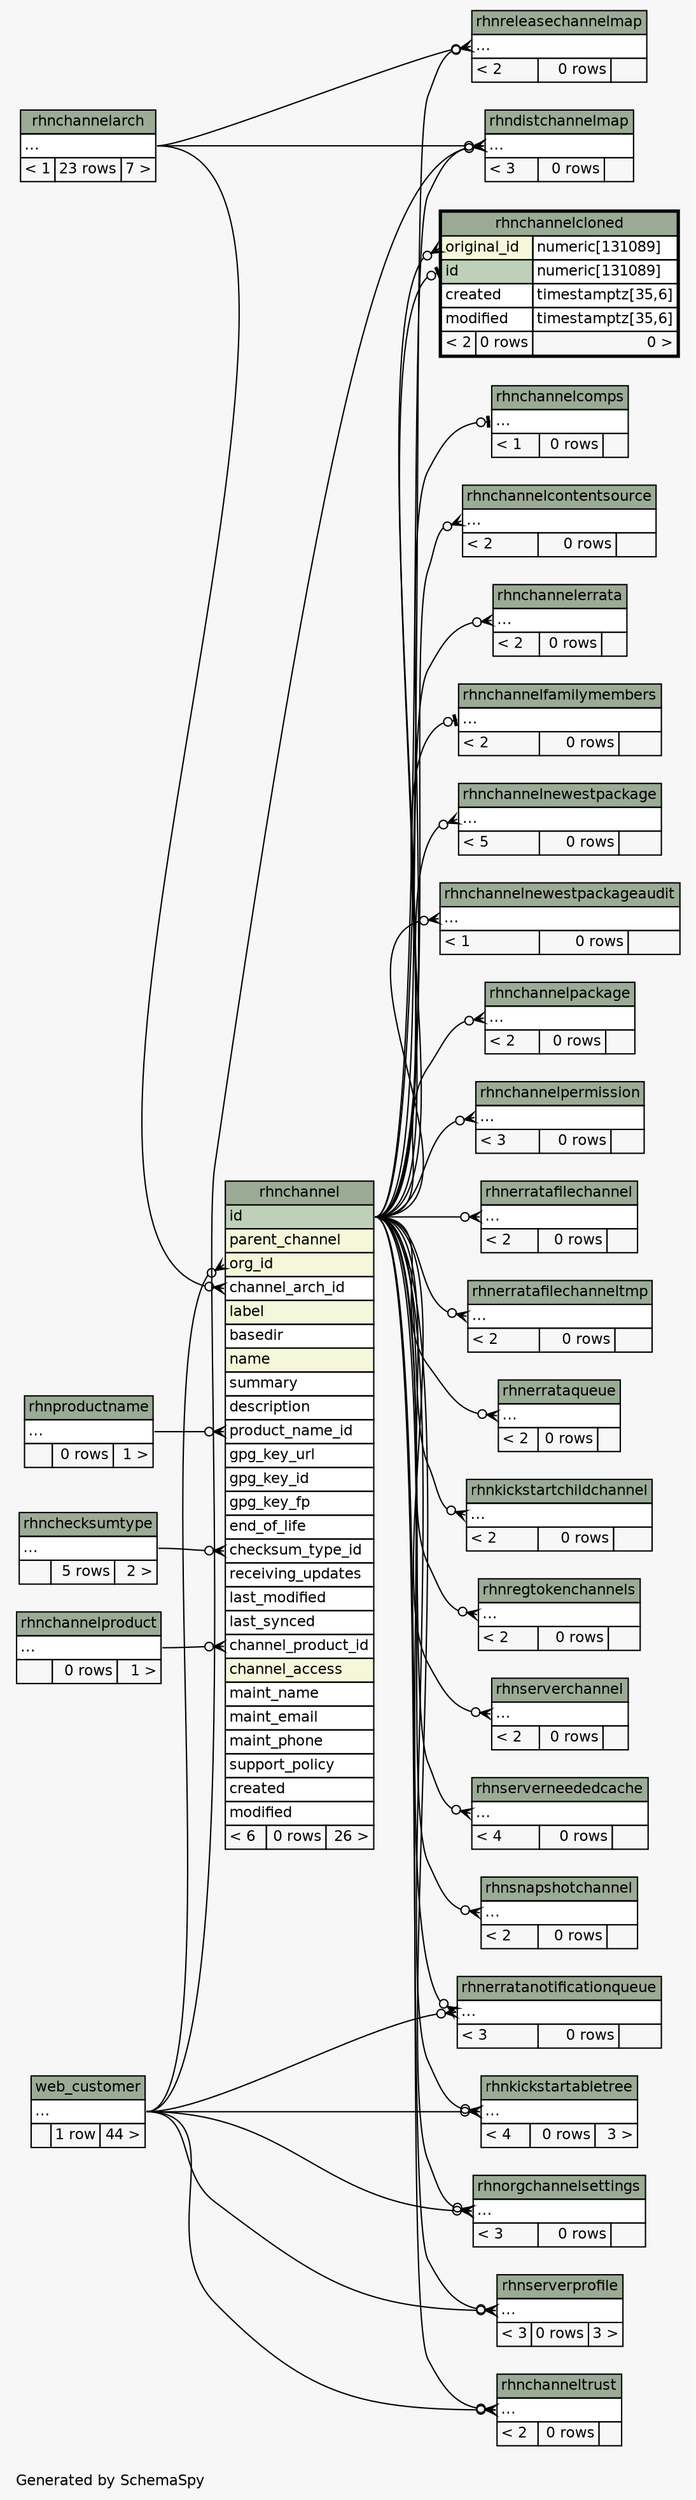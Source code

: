 // dot 2.26.0 on Linux 2.6.32-696.6.3.el6.x86_64
// SchemaSpy rev 590
digraph "twoDegreesRelationshipsDiagram" {
  graph [
    rankdir="RL"
    bgcolor="#f7f7f7"
    label="\nGenerated by SchemaSpy"
    labeljust="l"
    nodesep="0.18"
    ranksep="0.46"
    fontname="Helvetica"
    fontsize="11"
  ];
  node [
    fontname="Helvetica"
    fontsize="11"
    shape="plaintext"
  ];
  edge [
    arrowsize="0.8"
  ];
  "rhnchannel":"channel_arch_id":w -> "rhnchannelarch":"elipses":e [arrowhead=none dir=back arrowtail=crowodot];
  "rhnchannel":"channel_product_id":w -> "rhnchannelproduct":"elipses":e [arrowhead=none dir=back arrowtail=crowodot];
  "rhnchannel":"checksum_type_id":w -> "rhnchecksumtype":"elipses":e [arrowhead=none dir=back arrowtail=crowodot];
  "rhnchannel":"org_id":w -> "web_customer":"elipses":e [arrowhead=none dir=back arrowtail=crowodot];
  "rhnchannel":"product_name_id":w -> "rhnproductname":"elipses":e [arrowhead=none dir=back arrowtail=crowodot];
  "rhnchannelcloned":"id":w -> "rhnchannel":"id":e [arrowhead=none dir=back arrowtail=teeodot];
  "rhnchannelcloned":"original_id":w -> "rhnchannel":"id":e [arrowhead=none dir=back arrowtail=crowodot];
  "rhnchannelcomps":"elipses":w -> "rhnchannel":"id":e [arrowhead=none dir=back arrowtail=teeodot];
  "rhnchannelcontentsource":"elipses":w -> "rhnchannel":"id":e [arrowhead=none dir=back arrowtail=crowodot];
  "rhnchannelerrata":"elipses":w -> "rhnchannel":"id":e [arrowhead=none dir=back arrowtail=crowodot];
  "rhnchannelfamilymembers":"elipses":w -> "rhnchannel":"id":e [arrowhead=none dir=back arrowtail=teeodot];
  "rhnchannelnewestpackage":"elipses":w -> "rhnchannel":"id":e [arrowhead=none dir=back arrowtail=crowodot];
  "rhnchannelnewestpackageaudit":"elipses":w -> "rhnchannel":"id":e [arrowhead=none dir=back arrowtail=crowodot];
  "rhnchannelpackage":"elipses":w -> "rhnchannel":"id":e [arrowhead=none dir=back arrowtail=crowodot];
  "rhnchannelpermission":"elipses":w -> "rhnchannel":"id":e [arrowhead=none dir=back arrowtail=crowodot];
  "rhnchanneltrust":"elipses":w -> "rhnchannel":"id":e [arrowhead=none dir=back arrowtail=crowodot];
  "rhnchanneltrust":"elipses":w -> "web_customer":"elipses":e [arrowhead=none dir=back arrowtail=crowodot];
  "rhndistchannelmap":"elipses":w -> "rhnchannelarch":"elipses":e [arrowhead=none dir=back arrowtail=crowodot];
  "rhndistchannelmap":"elipses":w -> "rhnchannel":"id":e [arrowhead=none dir=back arrowtail=crowodot];
  "rhndistchannelmap":"elipses":w -> "web_customer":"elipses":e [arrowhead=none dir=back arrowtail=crowodot];
  "rhnerratafilechannel":"elipses":w -> "rhnchannel":"id":e [arrowhead=none dir=back arrowtail=crowodot];
  "rhnerratafilechanneltmp":"elipses":w -> "rhnchannel":"id":e [arrowhead=none dir=back arrowtail=crowodot];
  "rhnerratanotificationqueue":"elipses":w -> "rhnchannel":"id":e [arrowhead=none dir=back arrowtail=crowodot];
  "rhnerratanotificationqueue":"elipses":w -> "web_customer":"elipses":e [arrowhead=none dir=back arrowtail=crowodot];
  "rhnerrataqueue":"elipses":w -> "rhnchannel":"id":e [arrowhead=none dir=back arrowtail=crowodot];
  "rhnkickstartabletree":"elipses":w -> "rhnchannel":"id":e [arrowhead=none dir=back arrowtail=crowodot];
  "rhnkickstartabletree":"elipses":w -> "web_customer":"elipses":e [arrowhead=none dir=back arrowtail=crowodot];
  "rhnkickstartchildchannel":"elipses":w -> "rhnchannel":"id":e [arrowhead=none dir=back arrowtail=crowodot];
  "rhnorgchannelsettings":"elipses":w -> "rhnchannel":"id":e [arrowhead=none dir=back arrowtail=crowodot];
  "rhnorgchannelsettings":"elipses":w -> "web_customer":"elipses":e [arrowhead=none dir=back arrowtail=crowodot];
  "rhnregtokenchannels":"elipses":w -> "rhnchannel":"id":e [arrowhead=none dir=back arrowtail=crowodot];
  "rhnreleasechannelmap":"elipses":w -> "rhnchannelarch":"elipses":e [arrowhead=none dir=back arrowtail=crowodot];
  "rhnreleasechannelmap":"elipses":w -> "rhnchannel":"id":e [arrowhead=none dir=back arrowtail=crowodot];
  "rhnserverchannel":"elipses":w -> "rhnchannel":"id":e [arrowhead=none dir=back arrowtail=crowodot];
  "rhnserverneededcache":"elipses":w -> "rhnchannel":"id":e [arrowhead=none dir=back arrowtail=crowodot];
  "rhnserverprofile":"elipses":w -> "rhnchannel":"id":e [arrowhead=none dir=back arrowtail=crowodot];
  "rhnserverprofile":"elipses":w -> "web_customer":"elipses":e [arrowhead=none dir=back arrowtail=crowodot];
  "rhnsnapshotchannel":"elipses":w -> "rhnchannel":"id":e [arrowhead=none dir=back arrowtail=crowodot];
  "rhnchannel" [
    label=<
    <TABLE BORDER="0" CELLBORDER="1" CELLSPACING="0" BGCOLOR="#ffffff">
      <TR><TD COLSPAN="3" BGCOLOR="#9bab96" ALIGN="CENTER">rhnchannel</TD></TR>
      <TR><TD PORT="id" COLSPAN="3" BGCOLOR="#bed1b8" ALIGN="LEFT">id</TD></TR>
      <TR><TD PORT="parent_channel" COLSPAN="3" BGCOLOR="#f4f7da" ALIGN="LEFT">parent_channel</TD></TR>
      <TR><TD PORT="org_id" COLSPAN="3" BGCOLOR="#f4f7da" ALIGN="LEFT">org_id</TD></TR>
      <TR><TD PORT="channel_arch_id" COLSPAN="3" ALIGN="LEFT">channel_arch_id</TD></TR>
      <TR><TD PORT="label" COLSPAN="3" BGCOLOR="#f4f7da" ALIGN="LEFT">label</TD></TR>
      <TR><TD PORT="basedir" COLSPAN="3" ALIGN="LEFT">basedir</TD></TR>
      <TR><TD PORT="name" COLSPAN="3" BGCOLOR="#f4f7da" ALIGN="LEFT">name</TD></TR>
      <TR><TD PORT="summary" COLSPAN="3" ALIGN="LEFT">summary</TD></TR>
      <TR><TD PORT="description" COLSPAN="3" ALIGN="LEFT">description</TD></TR>
      <TR><TD PORT="product_name_id" COLSPAN="3" ALIGN="LEFT">product_name_id</TD></TR>
      <TR><TD PORT="gpg_key_url" COLSPAN="3" ALIGN="LEFT">gpg_key_url</TD></TR>
      <TR><TD PORT="gpg_key_id" COLSPAN="3" ALIGN="LEFT">gpg_key_id</TD></TR>
      <TR><TD PORT="gpg_key_fp" COLSPAN="3" ALIGN="LEFT">gpg_key_fp</TD></TR>
      <TR><TD PORT="end_of_life" COLSPAN="3" ALIGN="LEFT">end_of_life</TD></TR>
      <TR><TD PORT="checksum_type_id" COLSPAN="3" ALIGN="LEFT">checksum_type_id</TD></TR>
      <TR><TD PORT="receiving_updates" COLSPAN="3" ALIGN="LEFT">receiving_updates</TD></TR>
      <TR><TD PORT="last_modified" COLSPAN="3" ALIGN="LEFT">last_modified</TD></TR>
      <TR><TD PORT="last_synced" COLSPAN="3" ALIGN="LEFT">last_synced</TD></TR>
      <TR><TD PORT="channel_product_id" COLSPAN="3" ALIGN="LEFT">channel_product_id</TD></TR>
      <TR><TD PORT="channel_access" COLSPAN="3" BGCOLOR="#f4f7da" ALIGN="LEFT">channel_access</TD></TR>
      <TR><TD PORT="maint_name" COLSPAN="3" ALIGN="LEFT">maint_name</TD></TR>
      <TR><TD PORT="maint_email" COLSPAN="3" ALIGN="LEFT">maint_email</TD></TR>
      <TR><TD PORT="maint_phone" COLSPAN="3" ALIGN="LEFT">maint_phone</TD></TR>
      <TR><TD PORT="support_policy" COLSPAN="3" ALIGN="LEFT">support_policy</TD></TR>
      <TR><TD PORT="created" COLSPAN="3" ALIGN="LEFT">created</TD></TR>
      <TR><TD PORT="modified" COLSPAN="3" ALIGN="LEFT">modified</TD></TR>
      <TR><TD ALIGN="LEFT" BGCOLOR="#f7f7f7">&lt; 6</TD><TD ALIGN="RIGHT" BGCOLOR="#f7f7f7">0 rows</TD><TD ALIGN="RIGHT" BGCOLOR="#f7f7f7">26 &gt;</TD></TR>
    </TABLE>>
    URL="rhnchannel.html"
    tooltip="rhnchannel"
  ];
  "rhnchannelarch" [
    label=<
    <TABLE BORDER="0" CELLBORDER="1" CELLSPACING="0" BGCOLOR="#ffffff">
      <TR><TD COLSPAN="3" BGCOLOR="#9bab96" ALIGN="CENTER">rhnchannelarch</TD></TR>
      <TR><TD PORT="elipses" COLSPAN="3" ALIGN="LEFT">...</TD></TR>
      <TR><TD ALIGN="LEFT" BGCOLOR="#f7f7f7">&lt; 1</TD><TD ALIGN="RIGHT" BGCOLOR="#f7f7f7">23 rows</TD><TD ALIGN="RIGHT" BGCOLOR="#f7f7f7">7 &gt;</TD></TR>
    </TABLE>>
    URL="rhnchannelarch.html"
    tooltip="rhnchannelarch"
  ];
  "rhnchannelcloned" [
    label=<
    <TABLE BORDER="2" CELLBORDER="1" CELLSPACING="0" BGCOLOR="#ffffff">
      <TR><TD COLSPAN="3" BGCOLOR="#9bab96" ALIGN="CENTER">rhnchannelcloned</TD></TR>
      <TR><TD PORT="original_id" COLSPAN="2" BGCOLOR="#f4f7da" ALIGN="LEFT">original_id</TD><TD PORT="original_id.type" ALIGN="LEFT">numeric[131089]</TD></TR>
      <TR><TD PORT="id" COLSPAN="2" BGCOLOR="#bed1b8" ALIGN="LEFT">id</TD><TD PORT="id.type" ALIGN="LEFT">numeric[131089]</TD></TR>
      <TR><TD PORT="created" COLSPAN="2" ALIGN="LEFT">created</TD><TD PORT="created.type" ALIGN="LEFT">timestamptz[35,6]</TD></TR>
      <TR><TD PORT="modified" COLSPAN="2" ALIGN="LEFT">modified</TD><TD PORT="modified.type" ALIGN="LEFT">timestamptz[35,6]</TD></TR>
      <TR><TD ALIGN="LEFT" BGCOLOR="#f7f7f7">&lt; 2</TD><TD ALIGN="RIGHT" BGCOLOR="#f7f7f7">0 rows</TD><TD ALIGN="RIGHT" BGCOLOR="#f7f7f7">0 &gt;</TD></TR>
    </TABLE>>
    URL="rhnchannelcloned.html"
    tooltip="rhnchannelcloned"
  ];
  "rhnchannelcomps" [
    label=<
    <TABLE BORDER="0" CELLBORDER="1" CELLSPACING="0" BGCOLOR="#ffffff">
      <TR><TD COLSPAN="3" BGCOLOR="#9bab96" ALIGN="CENTER">rhnchannelcomps</TD></TR>
      <TR><TD PORT="elipses" COLSPAN="3" ALIGN="LEFT">...</TD></TR>
      <TR><TD ALIGN="LEFT" BGCOLOR="#f7f7f7">&lt; 1</TD><TD ALIGN="RIGHT" BGCOLOR="#f7f7f7">0 rows</TD><TD ALIGN="RIGHT" BGCOLOR="#f7f7f7">  </TD></TR>
    </TABLE>>
    URL="rhnchannelcomps.html"
    tooltip="rhnchannelcomps"
  ];
  "rhnchannelcontentsource" [
    label=<
    <TABLE BORDER="0" CELLBORDER="1" CELLSPACING="0" BGCOLOR="#ffffff">
      <TR><TD COLSPAN="3" BGCOLOR="#9bab96" ALIGN="CENTER">rhnchannelcontentsource</TD></TR>
      <TR><TD PORT="elipses" COLSPAN="3" ALIGN="LEFT">...</TD></TR>
      <TR><TD ALIGN="LEFT" BGCOLOR="#f7f7f7">&lt; 2</TD><TD ALIGN="RIGHT" BGCOLOR="#f7f7f7">0 rows</TD><TD ALIGN="RIGHT" BGCOLOR="#f7f7f7">  </TD></TR>
    </TABLE>>
    URL="rhnchannelcontentsource.html"
    tooltip="rhnchannelcontentsource"
  ];
  "rhnchannelerrata" [
    label=<
    <TABLE BORDER="0" CELLBORDER="1" CELLSPACING="0" BGCOLOR="#ffffff">
      <TR><TD COLSPAN="3" BGCOLOR="#9bab96" ALIGN="CENTER">rhnchannelerrata</TD></TR>
      <TR><TD PORT="elipses" COLSPAN="3" ALIGN="LEFT">...</TD></TR>
      <TR><TD ALIGN="LEFT" BGCOLOR="#f7f7f7">&lt; 2</TD><TD ALIGN="RIGHT" BGCOLOR="#f7f7f7">0 rows</TD><TD ALIGN="RIGHT" BGCOLOR="#f7f7f7">  </TD></TR>
    </TABLE>>
    URL="rhnchannelerrata.html"
    tooltip="rhnchannelerrata"
  ];
  "rhnchannelfamilymembers" [
    label=<
    <TABLE BORDER="0" CELLBORDER="1" CELLSPACING="0" BGCOLOR="#ffffff">
      <TR><TD COLSPAN="3" BGCOLOR="#9bab96" ALIGN="CENTER">rhnchannelfamilymembers</TD></TR>
      <TR><TD PORT="elipses" COLSPAN="3" ALIGN="LEFT">...</TD></TR>
      <TR><TD ALIGN="LEFT" BGCOLOR="#f7f7f7">&lt; 2</TD><TD ALIGN="RIGHT" BGCOLOR="#f7f7f7">0 rows</TD><TD ALIGN="RIGHT" BGCOLOR="#f7f7f7">  </TD></TR>
    </TABLE>>
    URL="rhnchannelfamilymembers.html"
    tooltip="rhnchannelfamilymembers"
  ];
  "rhnchannelnewestpackage" [
    label=<
    <TABLE BORDER="0" CELLBORDER="1" CELLSPACING="0" BGCOLOR="#ffffff">
      <TR><TD COLSPAN="3" BGCOLOR="#9bab96" ALIGN="CENTER">rhnchannelnewestpackage</TD></TR>
      <TR><TD PORT="elipses" COLSPAN="3" ALIGN="LEFT">...</TD></TR>
      <TR><TD ALIGN="LEFT" BGCOLOR="#f7f7f7">&lt; 5</TD><TD ALIGN="RIGHT" BGCOLOR="#f7f7f7">0 rows</TD><TD ALIGN="RIGHT" BGCOLOR="#f7f7f7">  </TD></TR>
    </TABLE>>
    URL="rhnchannelnewestpackage.html"
    tooltip="rhnchannelnewestpackage"
  ];
  "rhnchannelnewestpackageaudit" [
    label=<
    <TABLE BORDER="0" CELLBORDER="1" CELLSPACING="0" BGCOLOR="#ffffff">
      <TR><TD COLSPAN="3" BGCOLOR="#9bab96" ALIGN="CENTER">rhnchannelnewestpackageaudit</TD></TR>
      <TR><TD PORT="elipses" COLSPAN="3" ALIGN="LEFT">...</TD></TR>
      <TR><TD ALIGN="LEFT" BGCOLOR="#f7f7f7">&lt; 1</TD><TD ALIGN="RIGHT" BGCOLOR="#f7f7f7">0 rows</TD><TD ALIGN="RIGHT" BGCOLOR="#f7f7f7">  </TD></TR>
    </TABLE>>
    URL="rhnchannelnewestpackageaudit.html"
    tooltip="rhnchannelnewestpackageaudit"
  ];
  "rhnchannelpackage" [
    label=<
    <TABLE BORDER="0" CELLBORDER="1" CELLSPACING="0" BGCOLOR="#ffffff">
      <TR><TD COLSPAN="3" BGCOLOR="#9bab96" ALIGN="CENTER">rhnchannelpackage</TD></TR>
      <TR><TD PORT="elipses" COLSPAN="3" ALIGN="LEFT">...</TD></TR>
      <TR><TD ALIGN="LEFT" BGCOLOR="#f7f7f7">&lt; 2</TD><TD ALIGN="RIGHT" BGCOLOR="#f7f7f7">0 rows</TD><TD ALIGN="RIGHT" BGCOLOR="#f7f7f7">  </TD></TR>
    </TABLE>>
    URL="rhnchannelpackage.html"
    tooltip="rhnchannelpackage"
  ];
  "rhnchannelpermission" [
    label=<
    <TABLE BORDER="0" CELLBORDER="1" CELLSPACING="0" BGCOLOR="#ffffff">
      <TR><TD COLSPAN="3" BGCOLOR="#9bab96" ALIGN="CENTER">rhnchannelpermission</TD></TR>
      <TR><TD PORT="elipses" COLSPAN="3" ALIGN="LEFT">...</TD></TR>
      <TR><TD ALIGN="LEFT" BGCOLOR="#f7f7f7">&lt; 3</TD><TD ALIGN="RIGHT" BGCOLOR="#f7f7f7">0 rows</TD><TD ALIGN="RIGHT" BGCOLOR="#f7f7f7">  </TD></TR>
    </TABLE>>
    URL="rhnchannelpermission.html"
    tooltip="rhnchannelpermission"
  ];
  "rhnchannelproduct" [
    label=<
    <TABLE BORDER="0" CELLBORDER="1" CELLSPACING="0" BGCOLOR="#ffffff">
      <TR><TD COLSPAN="3" BGCOLOR="#9bab96" ALIGN="CENTER">rhnchannelproduct</TD></TR>
      <TR><TD PORT="elipses" COLSPAN="3" ALIGN="LEFT">...</TD></TR>
      <TR><TD ALIGN="LEFT" BGCOLOR="#f7f7f7">  </TD><TD ALIGN="RIGHT" BGCOLOR="#f7f7f7">0 rows</TD><TD ALIGN="RIGHT" BGCOLOR="#f7f7f7">1 &gt;</TD></TR>
    </TABLE>>
    URL="rhnchannelproduct.html"
    tooltip="rhnchannelproduct"
  ];
  "rhnchanneltrust" [
    label=<
    <TABLE BORDER="0" CELLBORDER="1" CELLSPACING="0" BGCOLOR="#ffffff">
      <TR><TD COLSPAN="3" BGCOLOR="#9bab96" ALIGN="CENTER">rhnchanneltrust</TD></TR>
      <TR><TD PORT="elipses" COLSPAN="3" ALIGN="LEFT">...</TD></TR>
      <TR><TD ALIGN="LEFT" BGCOLOR="#f7f7f7">&lt; 2</TD><TD ALIGN="RIGHT" BGCOLOR="#f7f7f7">0 rows</TD><TD ALIGN="RIGHT" BGCOLOR="#f7f7f7">  </TD></TR>
    </TABLE>>
    URL="rhnchanneltrust.html"
    tooltip="rhnchanneltrust"
  ];
  "rhnchecksumtype" [
    label=<
    <TABLE BORDER="0" CELLBORDER="1" CELLSPACING="0" BGCOLOR="#ffffff">
      <TR><TD COLSPAN="3" BGCOLOR="#9bab96" ALIGN="CENTER">rhnchecksumtype</TD></TR>
      <TR><TD PORT="elipses" COLSPAN="3" ALIGN="LEFT">...</TD></TR>
      <TR><TD ALIGN="LEFT" BGCOLOR="#f7f7f7">  </TD><TD ALIGN="RIGHT" BGCOLOR="#f7f7f7">5 rows</TD><TD ALIGN="RIGHT" BGCOLOR="#f7f7f7">2 &gt;</TD></TR>
    </TABLE>>
    URL="rhnchecksumtype.html"
    tooltip="rhnchecksumtype"
  ];
  "rhndistchannelmap" [
    label=<
    <TABLE BORDER="0" CELLBORDER="1" CELLSPACING="0" BGCOLOR="#ffffff">
      <TR><TD COLSPAN="3" BGCOLOR="#9bab96" ALIGN="CENTER">rhndistchannelmap</TD></TR>
      <TR><TD PORT="elipses" COLSPAN="3" ALIGN="LEFT">...</TD></TR>
      <TR><TD ALIGN="LEFT" BGCOLOR="#f7f7f7">&lt; 3</TD><TD ALIGN="RIGHT" BGCOLOR="#f7f7f7">0 rows</TD><TD ALIGN="RIGHT" BGCOLOR="#f7f7f7">  </TD></TR>
    </TABLE>>
    URL="rhndistchannelmap.html"
    tooltip="rhndistchannelmap"
  ];
  "rhnerratafilechannel" [
    label=<
    <TABLE BORDER="0" CELLBORDER="1" CELLSPACING="0" BGCOLOR="#ffffff">
      <TR><TD COLSPAN="3" BGCOLOR="#9bab96" ALIGN="CENTER">rhnerratafilechannel</TD></TR>
      <TR><TD PORT="elipses" COLSPAN="3" ALIGN="LEFT">...</TD></TR>
      <TR><TD ALIGN="LEFT" BGCOLOR="#f7f7f7">&lt; 2</TD><TD ALIGN="RIGHT" BGCOLOR="#f7f7f7">0 rows</TD><TD ALIGN="RIGHT" BGCOLOR="#f7f7f7">  </TD></TR>
    </TABLE>>
    URL="rhnerratafilechannel.html"
    tooltip="rhnerratafilechannel"
  ];
  "rhnerratafilechanneltmp" [
    label=<
    <TABLE BORDER="0" CELLBORDER="1" CELLSPACING="0" BGCOLOR="#ffffff">
      <TR><TD COLSPAN="3" BGCOLOR="#9bab96" ALIGN="CENTER">rhnerratafilechanneltmp</TD></TR>
      <TR><TD PORT="elipses" COLSPAN="3" ALIGN="LEFT">...</TD></TR>
      <TR><TD ALIGN="LEFT" BGCOLOR="#f7f7f7">&lt; 2</TD><TD ALIGN="RIGHT" BGCOLOR="#f7f7f7">0 rows</TD><TD ALIGN="RIGHT" BGCOLOR="#f7f7f7">  </TD></TR>
    </TABLE>>
    URL="rhnerratafilechanneltmp.html"
    tooltip="rhnerratafilechanneltmp"
  ];
  "rhnerratanotificationqueue" [
    label=<
    <TABLE BORDER="0" CELLBORDER="1" CELLSPACING="0" BGCOLOR="#ffffff">
      <TR><TD COLSPAN="3" BGCOLOR="#9bab96" ALIGN="CENTER">rhnerratanotificationqueue</TD></TR>
      <TR><TD PORT="elipses" COLSPAN="3" ALIGN="LEFT">...</TD></TR>
      <TR><TD ALIGN="LEFT" BGCOLOR="#f7f7f7">&lt; 3</TD><TD ALIGN="RIGHT" BGCOLOR="#f7f7f7">0 rows</TD><TD ALIGN="RIGHT" BGCOLOR="#f7f7f7">  </TD></TR>
    </TABLE>>
    URL="rhnerratanotificationqueue.html"
    tooltip="rhnerratanotificationqueue"
  ];
  "rhnerrataqueue" [
    label=<
    <TABLE BORDER="0" CELLBORDER="1" CELLSPACING="0" BGCOLOR="#ffffff">
      <TR><TD COLSPAN="3" BGCOLOR="#9bab96" ALIGN="CENTER">rhnerrataqueue</TD></TR>
      <TR><TD PORT="elipses" COLSPAN="3" ALIGN="LEFT">...</TD></TR>
      <TR><TD ALIGN="LEFT" BGCOLOR="#f7f7f7">&lt; 2</TD><TD ALIGN="RIGHT" BGCOLOR="#f7f7f7">0 rows</TD><TD ALIGN="RIGHT" BGCOLOR="#f7f7f7">  </TD></TR>
    </TABLE>>
    URL="rhnerrataqueue.html"
    tooltip="rhnerrataqueue"
  ];
  "rhnkickstartabletree" [
    label=<
    <TABLE BORDER="0" CELLBORDER="1" CELLSPACING="0" BGCOLOR="#ffffff">
      <TR><TD COLSPAN="3" BGCOLOR="#9bab96" ALIGN="CENTER">rhnkickstartabletree</TD></TR>
      <TR><TD PORT="elipses" COLSPAN="3" ALIGN="LEFT">...</TD></TR>
      <TR><TD ALIGN="LEFT" BGCOLOR="#f7f7f7">&lt; 4</TD><TD ALIGN="RIGHT" BGCOLOR="#f7f7f7">0 rows</TD><TD ALIGN="RIGHT" BGCOLOR="#f7f7f7">3 &gt;</TD></TR>
    </TABLE>>
    URL="rhnkickstartabletree.html"
    tooltip="rhnkickstartabletree"
  ];
  "rhnkickstartchildchannel" [
    label=<
    <TABLE BORDER="0" CELLBORDER="1" CELLSPACING="0" BGCOLOR="#ffffff">
      <TR><TD COLSPAN="3" BGCOLOR="#9bab96" ALIGN="CENTER">rhnkickstartchildchannel</TD></TR>
      <TR><TD PORT="elipses" COLSPAN="3" ALIGN="LEFT">...</TD></TR>
      <TR><TD ALIGN="LEFT" BGCOLOR="#f7f7f7">&lt; 2</TD><TD ALIGN="RIGHT" BGCOLOR="#f7f7f7">0 rows</TD><TD ALIGN="RIGHT" BGCOLOR="#f7f7f7">  </TD></TR>
    </TABLE>>
    URL="rhnkickstartchildchannel.html"
    tooltip="rhnkickstartchildchannel"
  ];
  "rhnorgchannelsettings" [
    label=<
    <TABLE BORDER="0" CELLBORDER="1" CELLSPACING="0" BGCOLOR="#ffffff">
      <TR><TD COLSPAN="3" BGCOLOR="#9bab96" ALIGN="CENTER">rhnorgchannelsettings</TD></TR>
      <TR><TD PORT="elipses" COLSPAN="3" ALIGN="LEFT">...</TD></TR>
      <TR><TD ALIGN="LEFT" BGCOLOR="#f7f7f7">&lt; 3</TD><TD ALIGN="RIGHT" BGCOLOR="#f7f7f7">0 rows</TD><TD ALIGN="RIGHT" BGCOLOR="#f7f7f7">  </TD></TR>
    </TABLE>>
    URL="rhnorgchannelsettings.html"
    tooltip="rhnorgchannelsettings"
  ];
  "rhnproductname" [
    label=<
    <TABLE BORDER="0" CELLBORDER="1" CELLSPACING="0" BGCOLOR="#ffffff">
      <TR><TD COLSPAN="3" BGCOLOR="#9bab96" ALIGN="CENTER">rhnproductname</TD></TR>
      <TR><TD PORT="elipses" COLSPAN="3" ALIGN="LEFT">...</TD></TR>
      <TR><TD ALIGN="LEFT" BGCOLOR="#f7f7f7">  </TD><TD ALIGN="RIGHT" BGCOLOR="#f7f7f7">0 rows</TD><TD ALIGN="RIGHT" BGCOLOR="#f7f7f7">1 &gt;</TD></TR>
    </TABLE>>
    URL="rhnproductname.html"
    tooltip="rhnproductname"
  ];
  "rhnregtokenchannels" [
    label=<
    <TABLE BORDER="0" CELLBORDER="1" CELLSPACING="0" BGCOLOR="#ffffff">
      <TR><TD COLSPAN="3" BGCOLOR="#9bab96" ALIGN="CENTER">rhnregtokenchannels</TD></TR>
      <TR><TD PORT="elipses" COLSPAN="3" ALIGN="LEFT">...</TD></TR>
      <TR><TD ALIGN="LEFT" BGCOLOR="#f7f7f7">&lt; 2</TD><TD ALIGN="RIGHT" BGCOLOR="#f7f7f7">0 rows</TD><TD ALIGN="RIGHT" BGCOLOR="#f7f7f7">  </TD></TR>
    </TABLE>>
    URL="rhnregtokenchannels.html"
    tooltip="rhnregtokenchannels"
  ];
  "rhnreleasechannelmap" [
    label=<
    <TABLE BORDER="0" CELLBORDER="1" CELLSPACING="0" BGCOLOR="#ffffff">
      <TR><TD COLSPAN="3" BGCOLOR="#9bab96" ALIGN="CENTER">rhnreleasechannelmap</TD></TR>
      <TR><TD PORT="elipses" COLSPAN="3" ALIGN="LEFT">...</TD></TR>
      <TR><TD ALIGN="LEFT" BGCOLOR="#f7f7f7">&lt; 2</TD><TD ALIGN="RIGHT" BGCOLOR="#f7f7f7">0 rows</TD><TD ALIGN="RIGHT" BGCOLOR="#f7f7f7">  </TD></TR>
    </TABLE>>
    URL="rhnreleasechannelmap.html"
    tooltip="rhnreleasechannelmap"
  ];
  "rhnserverchannel" [
    label=<
    <TABLE BORDER="0" CELLBORDER="1" CELLSPACING="0" BGCOLOR="#ffffff">
      <TR><TD COLSPAN="3" BGCOLOR="#9bab96" ALIGN="CENTER">rhnserverchannel</TD></TR>
      <TR><TD PORT="elipses" COLSPAN="3" ALIGN="LEFT">...</TD></TR>
      <TR><TD ALIGN="LEFT" BGCOLOR="#f7f7f7">&lt; 2</TD><TD ALIGN="RIGHT" BGCOLOR="#f7f7f7">0 rows</TD><TD ALIGN="RIGHT" BGCOLOR="#f7f7f7">  </TD></TR>
    </TABLE>>
    URL="rhnserverchannel.html"
    tooltip="rhnserverchannel"
  ];
  "rhnserverneededcache" [
    label=<
    <TABLE BORDER="0" CELLBORDER="1" CELLSPACING="0" BGCOLOR="#ffffff">
      <TR><TD COLSPAN="3" BGCOLOR="#9bab96" ALIGN="CENTER">rhnserverneededcache</TD></TR>
      <TR><TD PORT="elipses" COLSPAN="3" ALIGN="LEFT">...</TD></TR>
      <TR><TD ALIGN="LEFT" BGCOLOR="#f7f7f7">&lt; 4</TD><TD ALIGN="RIGHT" BGCOLOR="#f7f7f7">0 rows</TD><TD ALIGN="RIGHT" BGCOLOR="#f7f7f7">  </TD></TR>
    </TABLE>>
    URL="rhnserverneededcache.html"
    tooltip="rhnserverneededcache"
  ];
  "rhnserverprofile" [
    label=<
    <TABLE BORDER="0" CELLBORDER="1" CELLSPACING="0" BGCOLOR="#ffffff">
      <TR><TD COLSPAN="3" BGCOLOR="#9bab96" ALIGN="CENTER">rhnserverprofile</TD></TR>
      <TR><TD PORT="elipses" COLSPAN="3" ALIGN="LEFT">...</TD></TR>
      <TR><TD ALIGN="LEFT" BGCOLOR="#f7f7f7">&lt; 3</TD><TD ALIGN="RIGHT" BGCOLOR="#f7f7f7">0 rows</TD><TD ALIGN="RIGHT" BGCOLOR="#f7f7f7">3 &gt;</TD></TR>
    </TABLE>>
    URL="rhnserverprofile.html"
    tooltip="rhnserverprofile"
  ];
  "rhnsnapshotchannel" [
    label=<
    <TABLE BORDER="0" CELLBORDER="1" CELLSPACING="0" BGCOLOR="#ffffff">
      <TR><TD COLSPAN="3" BGCOLOR="#9bab96" ALIGN="CENTER">rhnsnapshotchannel</TD></TR>
      <TR><TD PORT="elipses" COLSPAN="3" ALIGN="LEFT">...</TD></TR>
      <TR><TD ALIGN="LEFT" BGCOLOR="#f7f7f7">&lt; 2</TD><TD ALIGN="RIGHT" BGCOLOR="#f7f7f7">0 rows</TD><TD ALIGN="RIGHT" BGCOLOR="#f7f7f7">  </TD></TR>
    </TABLE>>
    URL="rhnsnapshotchannel.html"
    tooltip="rhnsnapshotchannel"
  ];
  "web_customer" [
    label=<
    <TABLE BORDER="0" CELLBORDER="1" CELLSPACING="0" BGCOLOR="#ffffff">
      <TR><TD COLSPAN="3" BGCOLOR="#9bab96" ALIGN="CENTER">web_customer</TD></TR>
      <TR><TD PORT="elipses" COLSPAN="3" ALIGN="LEFT">...</TD></TR>
      <TR><TD ALIGN="LEFT" BGCOLOR="#f7f7f7">  </TD><TD ALIGN="RIGHT" BGCOLOR="#f7f7f7">1 row</TD><TD ALIGN="RIGHT" BGCOLOR="#f7f7f7">44 &gt;</TD></TR>
    </TABLE>>
    URL="web_customer.html"
    tooltip="web_customer"
  ];
}
